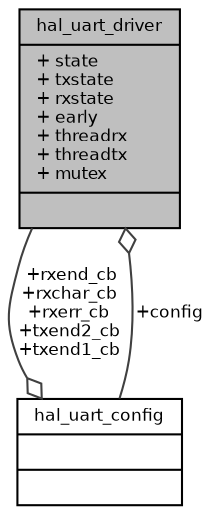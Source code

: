 digraph "hal_uart_driver"
{
  bgcolor="transparent";
  edge [fontname="Helvetica",fontsize="8",labelfontname="Helvetica",labelfontsize="8"];
  node [fontname="Helvetica",fontsize="8",shape=record];
  Node1 [label="{hal_uart_driver\n|+ state\l+ txstate\l+ rxstate\l+ early\l+ threadrx\l+ threadtx\l+ mutex\l|}",height=0.2,width=0.4,color="black", fillcolor="grey75", style="filled", fontcolor="black"];
  Node2 -> Node1 [color="grey25",fontsize="8",style="solid",label=" +config" ,arrowhead="odiamond",fontname="Helvetica"];
  Node2 [label="{hal_uart_config\n||}",height=0.2,width=0.4,color="black",URL="$structhal__uart__config.html",tooltip="Driver configuration structure. "];
  Node1 -> Node2 [color="grey25",fontsize="8",style="solid",label=" +rxend_cb\n+rxchar_cb\n+rxerr_cb\n+txend2_cb\n+txend1_cb" ,arrowhead="odiamond",fontname="Helvetica"];
}

